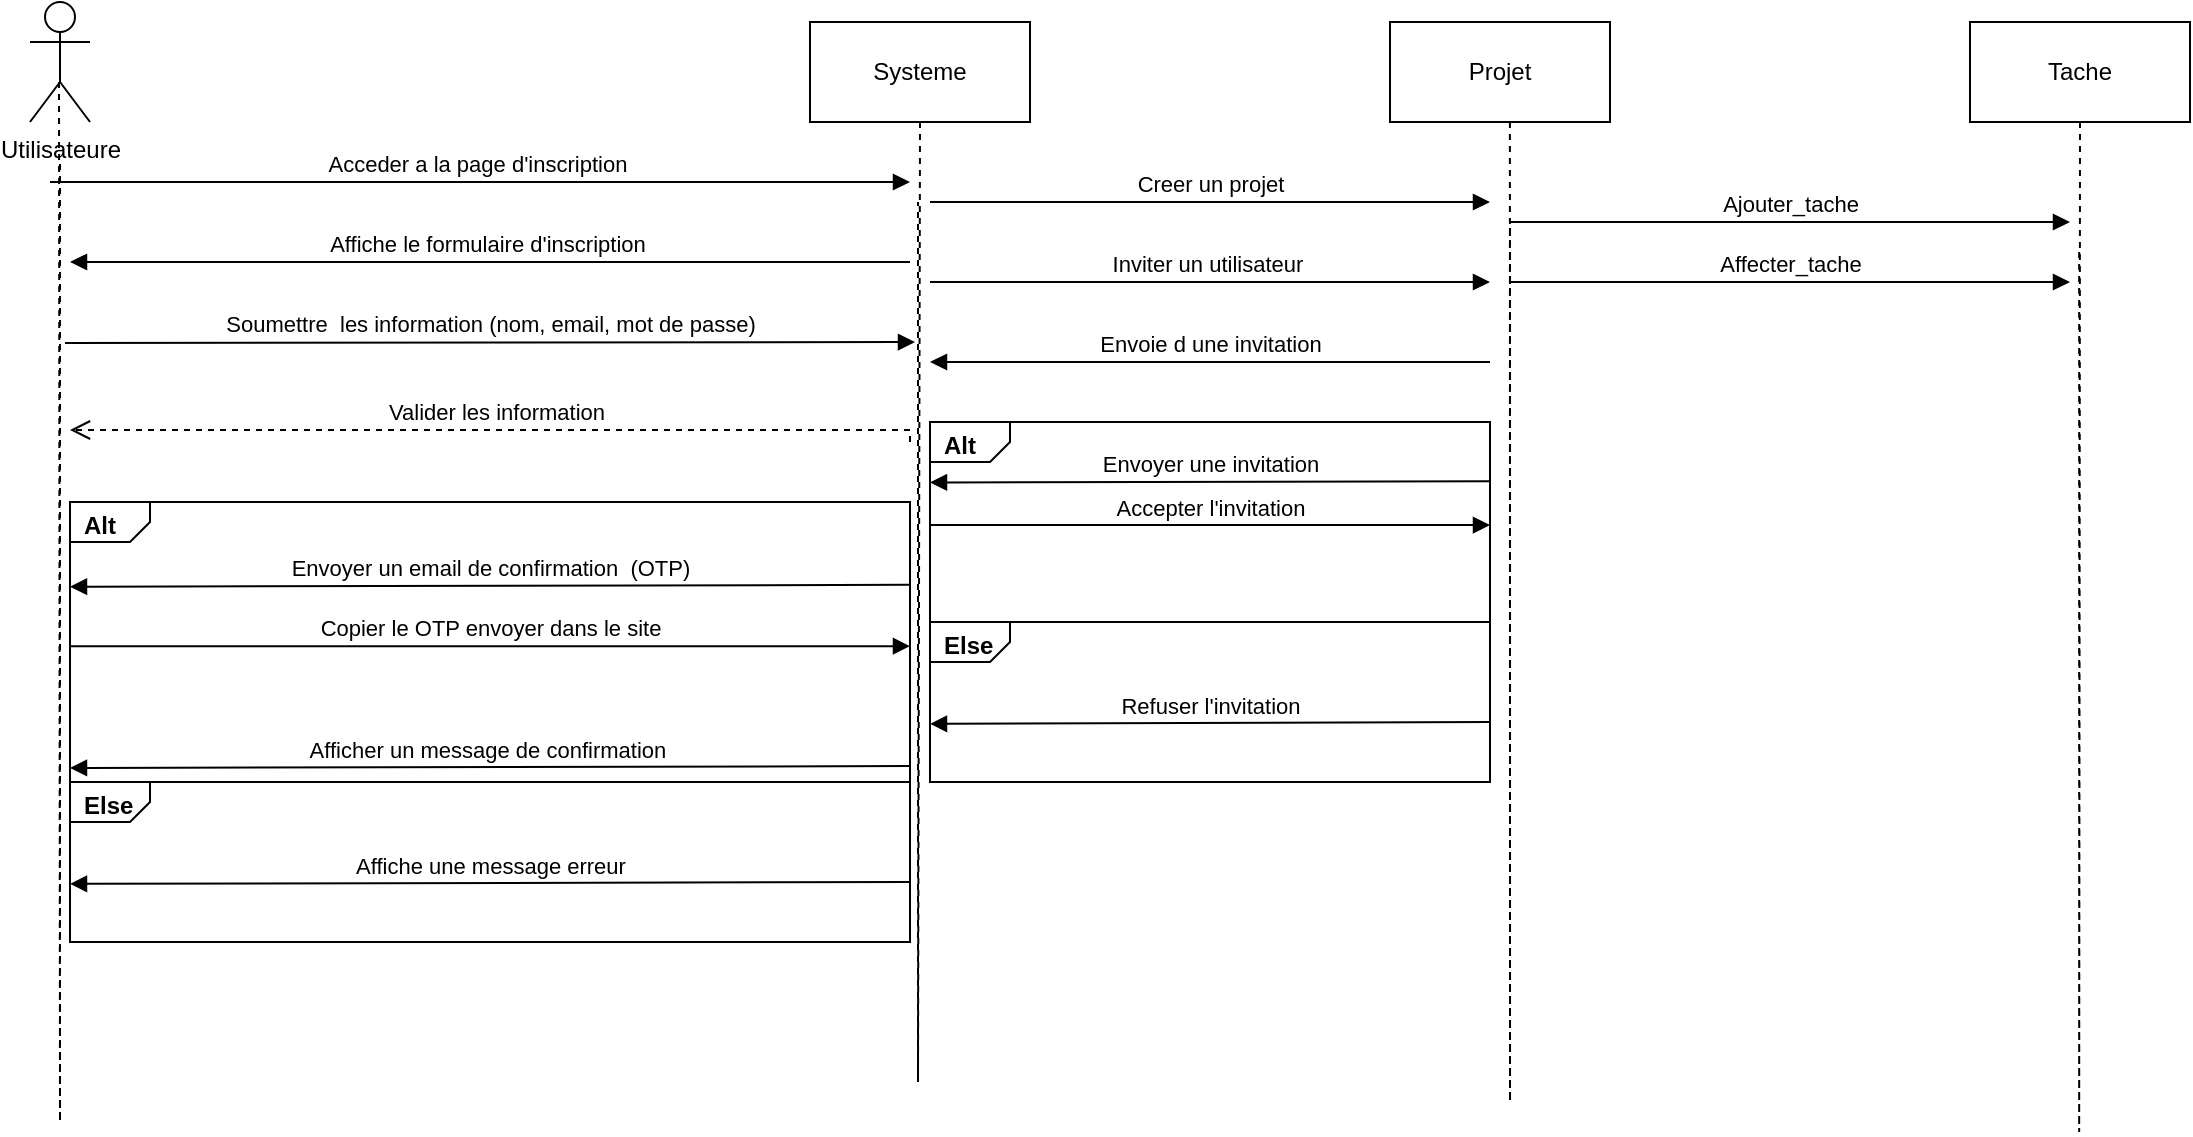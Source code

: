 <mxfile>
    <diagram name="Page-1" id="2YBvvXClWsGukQMizWep">
        <mxGraphModel dx="534" dy="181" grid="1" gridSize="10" guides="1" tooltips="1" connect="1" arrows="1" fold="1" page="1" pageScale="1" pageWidth="850" pageHeight="1100" background="none" math="0" shadow="0">
            <root>
                <mxCell id="0"/>
                <mxCell id="1" parent="0"/>
                <mxCell id="aM9ryv3xv72pqoxQDRHE-7" value="Acceder a la page d&#39;inscription&amp;nbsp;" style="html=1;verticalAlign=bottom;endArrow=block;edgeStyle=elbowEdgeStyle;elbow=vertical;curved=0;rounded=0;" parent="1" edge="1">
                    <mxGeometry relative="1" as="geometry">
                        <mxPoint x="210" y="220" as="sourcePoint"/>
                        <Array as="points">
                            <mxPoint x="308" y="220"/>
                        </Array>
                        <mxPoint x="640" y="220" as="targetPoint"/>
                    </mxGeometry>
                </mxCell>
                <mxCell id="aM9ryv3xv72pqoxQDRHE-8" value="Valider les information" style="html=1;verticalAlign=bottom;endArrow=open;dashed=1;endSize=8;edgeStyle=elbowEdgeStyle;elbow=vertical;curved=0;rounded=0;" parent="1" edge="1">
                    <mxGeometry relative="1" as="geometry">
                        <mxPoint x="220" y="344" as="targetPoint"/>
                        <Array as="points">
                            <mxPoint x="325" y="344"/>
                        </Array>
                        <mxPoint x="640" y="350" as="sourcePoint"/>
                    </mxGeometry>
                </mxCell>
                <mxCell id="aM9ryv3xv72pqoxQDRHE-9" value="Affiche le formulaire d&#39;inscription&amp;nbsp;" style="html=1;verticalAlign=bottom;endArrow=block;edgeStyle=elbowEdgeStyle;elbow=vertical;curved=0;rounded=0;" parent="1" edge="1">
                    <mxGeometry relative="1" as="geometry">
                        <mxPoint x="640" y="260" as="sourcePoint"/>
                        <Array as="points">
                            <mxPoint x="330" y="260"/>
                        </Array>
                        <mxPoint x="220" y="260" as="targetPoint"/>
                    </mxGeometry>
                </mxCell>
                <mxCell id="vxIU2zjqEwHFk4gDYXtd-3" value="Utilisateure" style="shape=umlActor;html=1;verticalLabelPosition=bottom;verticalAlign=top;align=center;" parent="1" vertex="1">
                    <mxGeometry x="200" y="130" width="30" height="60" as="geometry"/>
                </mxCell>
                <mxCell id="vxIU2zjqEwHFk4gDYXtd-11" value="Soumettre&amp;nbsp; les information (nom, email, mot de passe)" style="html=1;verticalAlign=bottom;endArrow=block;edgeStyle=elbowEdgeStyle;elbow=vertical;curved=0;rounded=0;" parent="1" edge="1">
                    <mxGeometry relative="1" as="geometry">
                        <mxPoint x="217.5" y="300.5" as="sourcePoint"/>
                        <Array as="points">
                            <mxPoint x="313.5" y="300"/>
                        </Array>
                        <mxPoint x="642.5" y="300" as="targetPoint"/>
                    </mxGeometry>
                </mxCell>
                <mxCell id="vxIU2zjqEwHFk4gDYXtd-15" value="" style="edgeStyle=none;html=1;dashed=1;endArrow=none;rounded=0;" parent="1" edge="1">
                    <mxGeometry x="1" relative="1" as="geometry">
                        <mxPoint x="215" y="210" as="targetPoint"/>
                        <mxPoint x="214.5" y="170" as="sourcePoint"/>
                        <Array as="points">
                            <mxPoint x="215" y="690"/>
                        </Array>
                    </mxGeometry>
                </mxCell>
                <mxCell id="vxIU2zjqEwHFk4gDYXtd-16" value="" style="html=1;shape=mxgraph.sysml.package;labelX=40;whiteSpace=wrap;align=center;" parent="1" vertex="1">
                    <mxGeometry x="220" y="380" width="420" height="140" as="geometry"/>
                </mxCell>
                <mxCell id="vxIU2zjqEwHFk4gDYXtd-17" value="Alt" style="html=1;align=left;verticalAlign=top;labelPosition=left;verticalLabelPosition=top;labelBackgroundColor=none;spacingLeft=5;spacingTop=-2;fontStyle=1;" parent="vxIU2zjqEwHFk4gDYXtd-16" connectable="0" vertex="1">
                    <mxGeometry as="geometry"/>
                </mxCell>
                <mxCell id="vxIU2zjqEwHFk4gDYXtd-29" value="Envoyer un email de confirmation&amp;nbsp; (OTP)" style="html=1;verticalAlign=bottom;endArrow=block;edgeStyle=elbowEdgeStyle;elbow=vertical;curved=0;rounded=0;exitX=1;exitY=0.66;exitDx=0;exitDy=0;exitPerimeter=0;" parent="vxIU2zjqEwHFk4gDYXtd-16" edge="1">
                    <mxGeometry relative="1" as="geometry">
                        <mxPoint x="420.0" y="41.43" as="sourcePoint"/>
                        <Array as="points">
                            <mxPoint x="96.923" y="42.363"/>
                        </Array>
                        <mxPoint y="42.363" as="targetPoint"/>
                    </mxGeometry>
                </mxCell>
                <mxCell id="vxIU2zjqEwHFk4gDYXtd-36" value="Copier le OTP envoyer dans le site" style="html=1;verticalAlign=bottom;endArrow=block;edgeStyle=elbowEdgeStyle;elbow=vertical;curved=0;rounded=0;" parent="vxIU2zjqEwHFk4gDYXtd-16" edge="1">
                    <mxGeometry relative="1" as="geometry">
                        <mxPoint y="72.111" as="sourcePoint"/>
                        <Array as="points">
                            <mxPoint x="26.923" y="72.111"/>
                        </Array>
                        <mxPoint x="420.0" y="72.111" as="targetPoint"/>
                    </mxGeometry>
                </mxCell>
                <mxCell id="vxIU2zjqEwHFk4gDYXtd-37" value="Afficher un message de confirmation&amp;nbsp;" style="html=1;verticalAlign=bottom;endArrow=block;edgeStyle=elbowEdgeStyle;elbow=vertical;curved=0;rounded=0;exitX=1;exitY=0.66;exitDx=0;exitDy=0;exitPerimeter=0;" parent="vxIU2zjqEwHFk4gDYXtd-16" edge="1">
                    <mxGeometry relative="1" as="geometry">
                        <mxPoint x="420.0" y="132.042" as="sourcePoint"/>
                        <Array as="points">
                            <mxPoint x="96.923" y="132.975"/>
                        </Array>
                        <mxPoint y="132.975" as="targetPoint"/>
                    </mxGeometry>
                </mxCell>
                <mxCell id="vxIU2zjqEwHFk4gDYXtd-38" value="" style="html=1;shape=mxgraph.sysml.package;labelX=40;whiteSpace=wrap;align=center;" parent="1" vertex="1">
                    <mxGeometry x="220" y="520" width="420" height="80" as="geometry"/>
                </mxCell>
                <mxCell id="vxIU2zjqEwHFk4gDYXtd-39" value="Else" style="html=1;align=left;verticalAlign=top;labelPosition=left;verticalLabelPosition=top;labelBackgroundColor=none;spacingLeft=5;spacingTop=-2;fontStyle=1;" parent="vxIU2zjqEwHFk4gDYXtd-38" connectable="0" vertex="1">
                    <mxGeometry as="geometry"/>
                </mxCell>
                <mxCell id="vxIU2zjqEwHFk4gDYXtd-43" value="Affiche une message erreur" style="html=1;verticalAlign=bottom;endArrow=block;edgeStyle=elbowEdgeStyle;elbow=vertical;curved=0;rounded=0;exitX=1;exitY=0.66;exitDx=0;exitDy=0;exitPerimeter=0;" parent="vxIU2zjqEwHFk4gDYXtd-38" edge="1">
                    <mxGeometry relative="1" as="geometry">
                        <mxPoint x="420" y="50.0" as="sourcePoint"/>
                        <Array as="points">
                            <mxPoint x="96.923" y="50.933"/>
                        </Array>
                        <mxPoint y="50.933" as="targetPoint"/>
                    </mxGeometry>
                </mxCell>
                <mxCell id="4" value="Systeme" style="whiteSpace=wrap;html=1;" parent="1" vertex="1">
                    <mxGeometry x="590" y="140" width="110" height="50" as="geometry"/>
                </mxCell>
                <mxCell id="7" value="Projet" style="whiteSpace=wrap;html=1;" parent="1" vertex="1">
                    <mxGeometry x="880" y="140" width="110" height="50" as="geometry"/>
                </mxCell>
                <mxCell id="9" value="Tache" style="whiteSpace=wrap;html=1;" parent="1" vertex="1">
                    <mxGeometry x="1170" y="140" width="110" height="50" as="geometry"/>
                </mxCell>
                <mxCell id="11" value="Creer un projet" style="html=1;verticalAlign=bottom;endArrow=block;edgeStyle=elbowEdgeStyle;elbow=vertical;curved=0;rounded=0;" parent="1" edge="1">
                    <mxGeometry relative="1" as="geometry">
                        <mxPoint x="650" y="230" as="sourcePoint"/>
                        <Array as="points">
                            <mxPoint x="748" y="230"/>
                        </Array>
                        <mxPoint x="930" y="230" as="targetPoint"/>
                        <mxPoint as="offset"/>
                    </mxGeometry>
                </mxCell>
                <mxCell id="13" value="Envoie d une invitation" style="html=1;verticalAlign=bottom;endArrow=block;edgeStyle=elbowEdgeStyle;elbow=vertical;curved=0;rounded=0;" parent="1" edge="1">
                    <mxGeometry relative="1" as="geometry">
                        <mxPoint x="930" y="310" as="sourcePoint"/>
                        <Array as="points">
                            <mxPoint x="758" y="310"/>
                        </Array>
                        <mxPoint x="650" y="310" as="targetPoint"/>
                    </mxGeometry>
                </mxCell>
                <mxCell id="15" value="Inviter un utilisateur&amp;nbsp;" style="html=1;verticalAlign=bottom;endArrow=block;edgeStyle=elbowEdgeStyle;elbow=vertical;curved=0;rounded=0;" parent="1" edge="1">
                    <mxGeometry relative="1" as="geometry">
                        <mxPoint x="650" y="270" as="sourcePoint"/>
                        <Array as="points">
                            <mxPoint x="748" y="270"/>
                        </Array>
                        <mxPoint x="930" y="270" as="targetPoint"/>
                    </mxGeometry>
                </mxCell>
                <mxCell id="16" value="Ajouter_tache" style="html=1;verticalAlign=bottom;endArrow=block;edgeStyle=elbowEdgeStyle;elbow=vertical;curved=0;rounded=0;" parent="1" edge="1">
                    <mxGeometry relative="1" as="geometry">
                        <mxPoint x="940" y="240" as="sourcePoint"/>
                        <Array as="points">
                            <mxPoint x="1038" y="240"/>
                        </Array>
                        <mxPoint x="1220" y="240" as="targetPoint"/>
                    </mxGeometry>
                </mxCell>
                <mxCell id="17" value="Affecter_tache" style="html=1;verticalAlign=bottom;endArrow=block;edgeStyle=elbowEdgeStyle;elbow=vertical;curved=0;rounded=0;" parent="1" edge="1">
                    <mxGeometry relative="1" as="geometry">
                        <mxPoint x="940" y="270" as="sourcePoint"/>
                        <Array as="points">
                            <mxPoint x="1038" y="270"/>
                        </Array>
                        <mxPoint x="1220.0" y="270" as="targetPoint"/>
                    </mxGeometry>
                </mxCell>
                <mxCell id="18" value="" style="html=1;shape=mxgraph.sysml.package;labelX=40;whiteSpace=wrap;align=center;" parent="1" vertex="1">
                    <mxGeometry x="650" y="340" width="280" height="100" as="geometry"/>
                </mxCell>
                <mxCell id="19" value="Alt" style="html=1;align=left;verticalAlign=top;labelPosition=left;verticalLabelPosition=top;labelBackgroundColor=none;spacingLeft=5;spacingTop=-2;fontStyle=1;" parent="18" connectable="0" vertex="1">
                    <mxGeometry as="geometry"/>
                </mxCell>
                <mxCell id="20" value="Envoyer une invitation" style="html=1;verticalAlign=bottom;endArrow=block;edgeStyle=elbowEdgeStyle;elbow=vertical;curved=0;rounded=0;exitX=1;exitY=0.66;exitDx=0;exitDy=0;exitPerimeter=0;" parent="18" edge="1">
                    <mxGeometry relative="1" as="geometry">
                        <mxPoint x="280" y="29.593" as="sourcePoint"/>
                        <Array as="points">
                            <mxPoint x="64.615" y="30.259"/>
                        </Array>
                        <mxPoint y="30.259" as="targetPoint"/>
                    </mxGeometry>
                </mxCell>
                <mxCell id="21" value="Accepter l&#39;invitation" style="html=1;verticalAlign=bottom;endArrow=block;edgeStyle=elbowEdgeStyle;elbow=vertical;curved=0;rounded=0;" parent="18" edge="1">
                    <mxGeometry relative="1" as="geometry">
                        <mxPoint y="51.508" as="sourcePoint"/>
                        <Array as="points">
                            <mxPoint x="17.949" y="51.508"/>
                        </Array>
                        <mxPoint x="280" y="51.508" as="targetPoint"/>
                    </mxGeometry>
                </mxCell>
                <mxCell id="23" value="" style="html=1;shape=mxgraph.sysml.package;labelX=40;whiteSpace=wrap;align=center;" parent="1" vertex="1">
                    <mxGeometry x="650" y="440" width="280" height="80" as="geometry"/>
                </mxCell>
                <mxCell id="24" value="Else" style="html=1;align=left;verticalAlign=top;labelPosition=left;verticalLabelPosition=top;labelBackgroundColor=none;spacingLeft=5;spacingTop=-2;fontStyle=1;" parent="23" connectable="0" vertex="1">
                    <mxGeometry as="geometry"/>
                </mxCell>
                <mxCell id="25" value="Refuser l&#39;invitation" style="html=1;verticalAlign=bottom;endArrow=block;edgeStyle=elbowEdgeStyle;elbow=vertical;curved=0;rounded=0;exitX=1;exitY=0.66;exitDx=0;exitDy=0;exitPerimeter=0;" parent="23" edge="1">
                    <mxGeometry relative="1" as="geometry">
                        <mxPoint x="280" y="50.0" as="sourcePoint"/>
                        <Array as="points">
                            <mxPoint x="64.615" y="50.933"/>
                        </Array>
                        <mxPoint y="50.933" as="targetPoint"/>
                    </mxGeometry>
                </mxCell>
                <mxCell id="27" value="" style="edgeStyle=none;html=1;dashed=1;endArrow=none;rounded=0;exitX=0.5;exitY=1;exitDx=0;exitDy=0;" edge="1" parent="1" source="4">
                    <mxGeometry x="1" relative="1" as="geometry">
                        <mxPoint x="644" y="230" as="targetPoint"/>
                        <mxPoint x="643" y="190" as="sourcePoint"/>
                        <Array as="points">
                            <mxPoint x="644" y="670"/>
                        </Array>
                    </mxGeometry>
                </mxCell>
                <mxCell id="28" value="" style="edgeStyle=none;html=1;dashed=1;endArrow=none;rounded=0;exitX=0.545;exitY=1;exitDx=0;exitDy=0;exitPerimeter=0;" edge="1" parent="1" source="7">
                    <mxGeometry x="1" relative="1" as="geometry">
                        <mxPoint x="940" y="240" as="targetPoint"/>
                        <mxPoint x="941" y="200" as="sourcePoint"/>
                        <Array as="points">
                            <mxPoint x="940" y="680"/>
                        </Array>
                    </mxGeometry>
                </mxCell>
                <mxCell id="29" value="" style="edgeStyle=none;html=1;dashed=1;endArrow=none;rounded=0;exitX=0.5;exitY=1;exitDx=0;exitDy=0;" edge="1" parent="1" source="9">
                    <mxGeometry x="1" relative="1" as="geometry">
                        <mxPoint x="1224.58" y="255" as="targetPoint"/>
                        <mxPoint x="1224.58" y="205" as="sourcePoint"/>
                        <Array as="points">
                            <mxPoint x="1224.58" y="695"/>
                        </Array>
                    </mxGeometry>
                </mxCell>
            </root>
        </mxGraphModel>
    </diagram>
</mxfile>